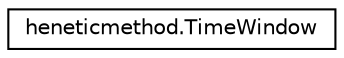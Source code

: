 digraph "Graphical Class Hierarchy"
{
  edge [fontname="Helvetica",fontsize="10",labelfontname="Helvetica",labelfontsize="10"];
  node [fontname="Helvetica",fontsize="10",shape=record];
  rankdir="LR";
  Node1 [label="heneticmethod.TimeWindow",height=0.2,width=0.4,color="black", fillcolor="white", style="filled",URL="$classheneticmethod_1_1_time_window.html"];
}
